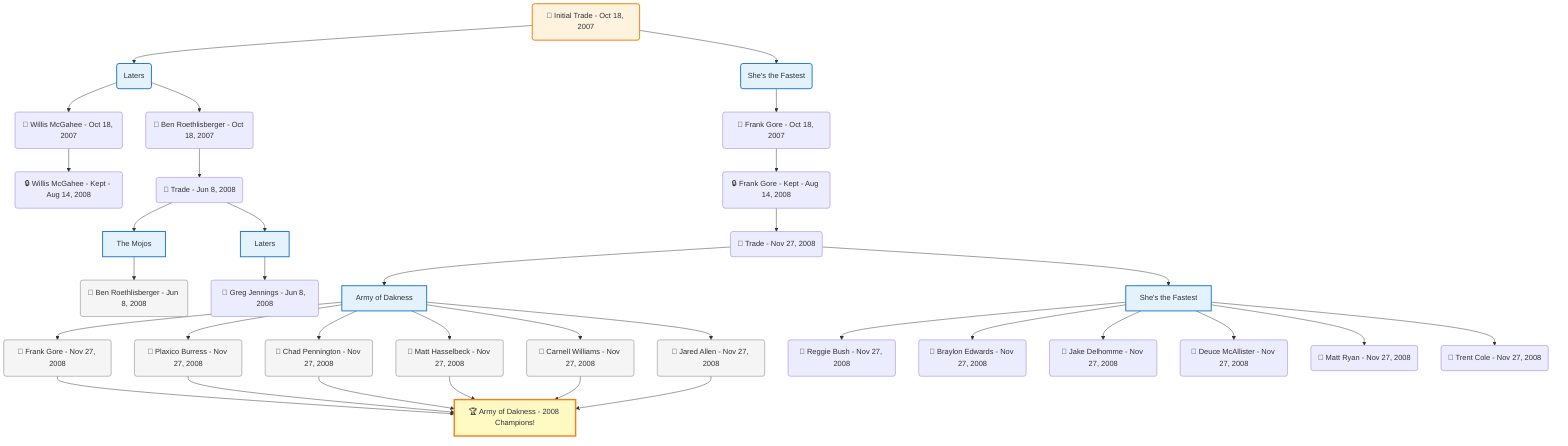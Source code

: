 flowchart TD

    TRADE_MAIN("🔄 Initial Trade - Oct 18, 2007")
    TEAM_1("Laters")
    TEAM_2("She's the Fastest")
    NODE_49ae7cd8-3396-4c77-add5-75ed5473c7f7("🔄 Willis McGahee - Oct 18, 2007")
    NODE_e700a97c-9461-4533-8275-c8b49304d641("🔒 Willis McGahee - Kept - Aug 14, 2008")
    NODE_6bca7fff-35d9-4d05-9d17-a516e8219e41("🔄 Frank Gore - Oct 18, 2007")
    NODE_298a5ca5-0a70-4ec0-9cee-f76718186e0a("🔒 Frank Gore - Kept - Aug 14, 2008")
    TRADE_e1822b1f-88ef-441d-b22b-c3bf84885845_3("🔄 Trade - Nov 27, 2008")
    TEAM_40f7599b-e68f-4bf4-9553-bf7e10924635_4["Army of Dakness"]
    NODE_c285c915-1bc5-401b-b5d8-966ba67d289f("🔄 Frank Gore - Nov 27, 2008")
    CHAMP_40f7599b-e68f-4bf4-9553-bf7e10924635_2008["🏆 Army of Dakness - 2008 Champions!"]
    NODE_dd9494d8-6b71-4d22-8161-3cb161ba28de("🔄 Plaxico Burress - Nov 27, 2008")
    NODE_7fbad2ef-782e-4d70-ab1d-4d262bd08b56("🔄 Chad Pennington - Nov 27, 2008")
    NODE_ec9d5f46-aaa5-4a88-bf26-8c88a804c8ed("🔄 Matt Hasselbeck - Nov 27, 2008")
    NODE_43ed03b3-0f9f-4916-ac6e-c08c86865375("🔄 Carnell Williams - Nov 27, 2008")
    NODE_7fae993d-c09e-492e-89b1-f5be3c142ef8("🔄 Jared Allen - Nov 27, 2008")
    TEAM_4449259f-64af-44fd-9235-1facc0926234_5["She's the Fastest"]
    NODE_14b06632-7882-4a01-9c25-3651727a0bd0("🔄 Reggie Bush - Nov 27, 2008")
    NODE_3862c574-4539-4e48-9a28-49b39cdcb440("🔄 Braylon Edwards - Nov 27, 2008")
    NODE_2f00e204-c7c6-408f-8d63-50d2b2fdd3a0("🔄 Jake Delhomme - Nov 27, 2008")
    NODE_1b9bf3a7-20c7-43e2-83ef-96a77e4b5b78("🔄 Deuce McAllister - Nov 27, 2008")
    NODE_13992bdc-ffe2-4b97-a9aa-d87432a15494("🔄 Matt Ryan - Nov 27, 2008")
    NODE_53201115-f286-4398-ac9e-f7ded46fcec1("🔄 Trent Cole - Nov 27, 2008")
    NODE_b0018326-af07-4ae1-804d-afc7a7b2010c("🔄 Ben Roethlisberger - Oct 18, 2007")
    TRADE_4f65514e-e415-46d9-8ef6-2a1e418fd69b_6("🔄 Trade - Jun 8, 2008")
    TEAM_bbe2d0ad-54cf-4c22-be82-b2a5f262a157_7["The Mojos"]
    NODE_fc2b9166-2d79-44aa-8aa8-89a6ce655991("🔄 Ben Roethlisberger - Jun 8, 2008")
    TEAM_825928a9-7194-43aa-b7ae-fc78c2510b16_8["Laters"]
    NODE_01381f9b-2c17-4683-a048-8b8ae8ff3fd8("🔄 Greg Jennings - Jun 8, 2008")

    TRADE_MAIN --> TEAM_1
    TRADE_MAIN --> TEAM_2
    TEAM_1 --> NODE_49ae7cd8-3396-4c77-add5-75ed5473c7f7
    NODE_49ae7cd8-3396-4c77-add5-75ed5473c7f7 --> NODE_e700a97c-9461-4533-8275-c8b49304d641
    TEAM_2 --> NODE_6bca7fff-35d9-4d05-9d17-a516e8219e41
    NODE_6bca7fff-35d9-4d05-9d17-a516e8219e41 --> NODE_298a5ca5-0a70-4ec0-9cee-f76718186e0a
    NODE_298a5ca5-0a70-4ec0-9cee-f76718186e0a --> TRADE_e1822b1f-88ef-441d-b22b-c3bf84885845_3
    TRADE_e1822b1f-88ef-441d-b22b-c3bf84885845_3 --> TEAM_40f7599b-e68f-4bf4-9553-bf7e10924635_4
    TEAM_40f7599b-e68f-4bf4-9553-bf7e10924635_4 --> NODE_c285c915-1bc5-401b-b5d8-966ba67d289f
    NODE_c285c915-1bc5-401b-b5d8-966ba67d289f --> CHAMP_40f7599b-e68f-4bf4-9553-bf7e10924635_2008
    TEAM_40f7599b-e68f-4bf4-9553-bf7e10924635_4 --> NODE_dd9494d8-6b71-4d22-8161-3cb161ba28de
    NODE_dd9494d8-6b71-4d22-8161-3cb161ba28de --> CHAMP_40f7599b-e68f-4bf4-9553-bf7e10924635_2008
    TEAM_40f7599b-e68f-4bf4-9553-bf7e10924635_4 --> NODE_7fbad2ef-782e-4d70-ab1d-4d262bd08b56
    NODE_7fbad2ef-782e-4d70-ab1d-4d262bd08b56 --> CHAMP_40f7599b-e68f-4bf4-9553-bf7e10924635_2008
    TEAM_40f7599b-e68f-4bf4-9553-bf7e10924635_4 --> NODE_ec9d5f46-aaa5-4a88-bf26-8c88a804c8ed
    NODE_ec9d5f46-aaa5-4a88-bf26-8c88a804c8ed --> CHAMP_40f7599b-e68f-4bf4-9553-bf7e10924635_2008
    TEAM_40f7599b-e68f-4bf4-9553-bf7e10924635_4 --> NODE_43ed03b3-0f9f-4916-ac6e-c08c86865375
    NODE_43ed03b3-0f9f-4916-ac6e-c08c86865375 --> CHAMP_40f7599b-e68f-4bf4-9553-bf7e10924635_2008
    TEAM_40f7599b-e68f-4bf4-9553-bf7e10924635_4 --> NODE_7fae993d-c09e-492e-89b1-f5be3c142ef8
    NODE_7fae993d-c09e-492e-89b1-f5be3c142ef8 --> CHAMP_40f7599b-e68f-4bf4-9553-bf7e10924635_2008
    TRADE_e1822b1f-88ef-441d-b22b-c3bf84885845_3 --> TEAM_4449259f-64af-44fd-9235-1facc0926234_5
    TEAM_4449259f-64af-44fd-9235-1facc0926234_5 --> NODE_14b06632-7882-4a01-9c25-3651727a0bd0
    TEAM_4449259f-64af-44fd-9235-1facc0926234_5 --> NODE_3862c574-4539-4e48-9a28-49b39cdcb440
    TEAM_4449259f-64af-44fd-9235-1facc0926234_5 --> NODE_2f00e204-c7c6-408f-8d63-50d2b2fdd3a0
    TEAM_4449259f-64af-44fd-9235-1facc0926234_5 --> NODE_1b9bf3a7-20c7-43e2-83ef-96a77e4b5b78
    TEAM_4449259f-64af-44fd-9235-1facc0926234_5 --> NODE_13992bdc-ffe2-4b97-a9aa-d87432a15494
    TEAM_4449259f-64af-44fd-9235-1facc0926234_5 --> NODE_53201115-f286-4398-ac9e-f7ded46fcec1
    TEAM_1 --> NODE_b0018326-af07-4ae1-804d-afc7a7b2010c
    NODE_b0018326-af07-4ae1-804d-afc7a7b2010c --> TRADE_4f65514e-e415-46d9-8ef6-2a1e418fd69b_6
    TRADE_4f65514e-e415-46d9-8ef6-2a1e418fd69b_6 --> TEAM_bbe2d0ad-54cf-4c22-be82-b2a5f262a157_7
    TEAM_bbe2d0ad-54cf-4c22-be82-b2a5f262a157_7 --> NODE_fc2b9166-2d79-44aa-8aa8-89a6ce655991
    TRADE_4f65514e-e415-46d9-8ef6-2a1e418fd69b_6 --> TEAM_825928a9-7194-43aa-b7ae-fc78c2510b16_8
    TEAM_825928a9-7194-43aa-b7ae-fc78c2510b16_8 --> NODE_01381f9b-2c17-4683-a048-8b8ae8ff3fd8

    %% Node styling
    classDef teamNode fill:#e3f2fd,stroke:#1976d2,stroke-width:2px
    classDef tradeNode fill:#fff3e0,stroke:#f57c00,stroke-width:2px
    classDef playerNode fill:#f3e5f5,stroke:#7b1fa2,stroke-width:1px
    classDef nonRootPlayerNode fill:#f5f5f5,stroke:#757575,stroke-width:1px
    classDef endNode fill:#ffebee,stroke:#c62828,stroke-width:2px
    classDef waiverNode fill:#e8f5e8,stroke:#388e3c,stroke-width:2px
    classDef championshipNode fill:#fff9c4,stroke:#f57f17,stroke-width:3px

    class TEAM_1,TEAM_2,TEAM_40f7599b-e68f-4bf4-9553-bf7e10924635_4,TEAM_4449259f-64af-44fd-9235-1facc0926234_5,TEAM_bbe2d0ad-54cf-4c22-be82-b2a5f262a157_7,TEAM_825928a9-7194-43aa-b7ae-fc78c2510b16_8 teamNode
    class CHAMP_40f7599b-e68f-4bf4-9553-bf7e10924635_2008 championshipNode
    class NODE_c285c915-1bc5-401b-b5d8-966ba67d289f,NODE_dd9494d8-6b71-4d22-8161-3cb161ba28de,NODE_7fbad2ef-782e-4d70-ab1d-4d262bd08b56,NODE_ec9d5f46-aaa5-4a88-bf26-8c88a804c8ed,NODE_43ed03b3-0f9f-4916-ac6e-c08c86865375,NODE_7fae993d-c09e-492e-89b1-f5be3c142ef8,NODE_fc2b9166-2d79-44aa-8aa8-89a6ce655991 nonRootPlayerNode
    class TRADE_MAIN tradeNode